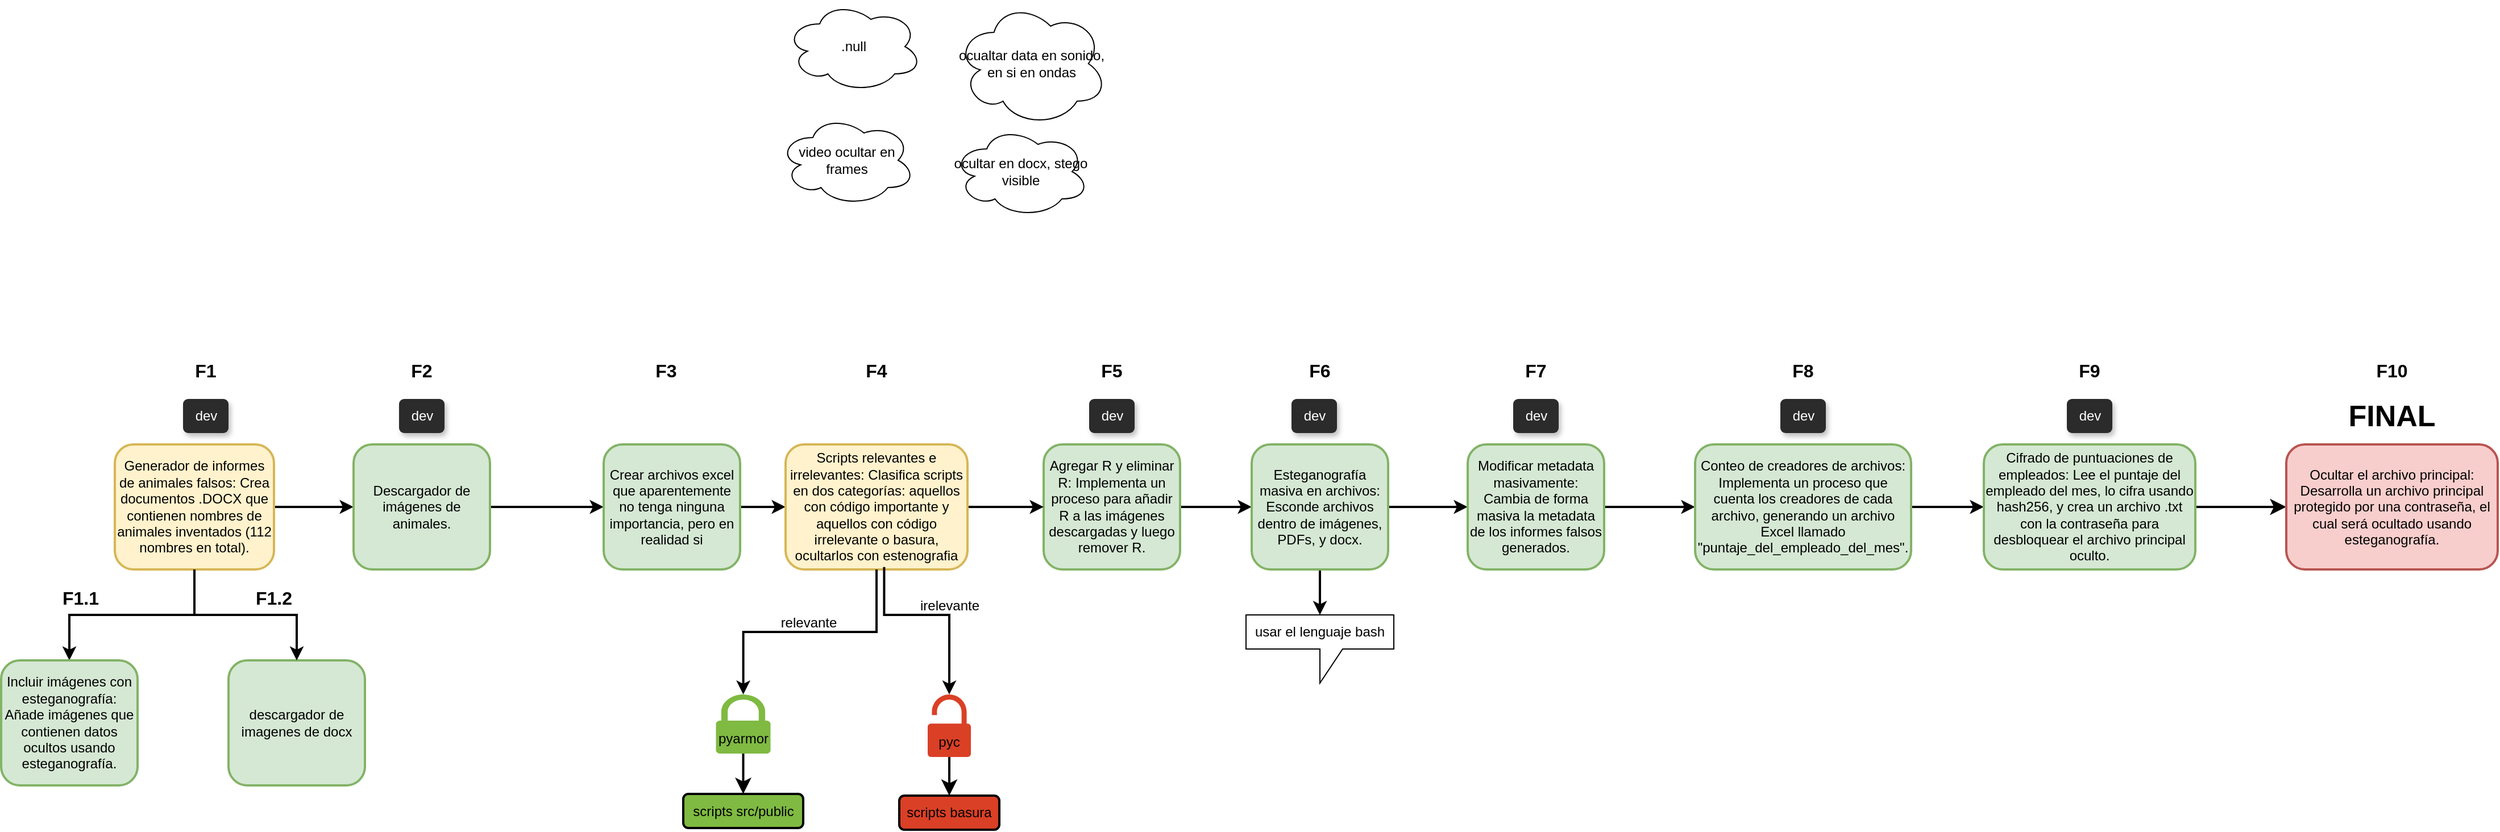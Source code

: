 <mxfile version="24.7.17" pages="2">
  <diagram name="general" id="w2itdub6rjrfL-Xlb_Og">
    <mxGraphModel dx="2185" dy="749" grid="1" gridSize="10" guides="1" tooltips="1" connect="1" arrows="1" fold="1" page="1" pageScale="1" pageWidth="827" pageHeight="1169" math="0" shadow="0">
      <root>
        <mxCell id="0" />
        <mxCell id="1" parent="0" />
        <mxCell id="sAjE2i76lBSJ9onT7VWk-1" style="edgeStyle=orthogonalEdgeStyle;rounded=0;orthogonalLoop=1;jettySize=auto;html=1;exitX=1;exitY=0.5;exitDx=0;exitDy=0;strokeWidth=2;" parent="1" source="sAjE2i76lBSJ9onT7VWk-3" target="sAjE2i76lBSJ9onT7VWk-6" edge="1">
          <mxGeometry relative="1" as="geometry" />
        </mxCell>
        <mxCell id="sAjE2i76lBSJ9onT7VWk-2" style="edgeStyle=orthogonalEdgeStyle;rounded=0;orthogonalLoop=1;jettySize=auto;html=1;strokeWidth=2;" parent="1" source="sAjE2i76lBSJ9onT7VWk-3" target="qY9SZ5zuNzgqv5nRQUh7-2" edge="1">
          <mxGeometry relative="1" as="geometry">
            <mxPoint x="-30.0" y="640" as="targetPoint" />
          </mxGeometry>
        </mxCell>
        <mxCell id="sAjE2i76lBSJ9onT7VWk-3" value="Generador de informes de animales falsos: Crea documentos .DOCX que contienen nombres de animales inventados (112 nombres en total)." style="rounded=1;whiteSpace=wrap;html=1;strokeWidth=2;fillColor=#fff2cc;strokeColor=#d6b656;" parent="1" vertex="1">
          <mxGeometry x="10" y="460" width="140" height="110" as="geometry" />
        </mxCell>
        <mxCell id="sAjE2i76lBSJ9onT7VWk-4" style="edgeStyle=orthogonalEdgeStyle;rounded=0;orthogonalLoop=1;jettySize=auto;html=1;strokeWidth=2;" parent="1" source="sAjE2i76lBSJ9onT7VWk-6" target="sAjE2i76lBSJ9onT7VWk-10" edge="1">
          <mxGeometry relative="1" as="geometry">
            <mxPoint x="440" y="515.0" as="targetPoint" />
          </mxGeometry>
        </mxCell>
        <mxCell id="sAjE2i76lBSJ9onT7VWk-6" value="Descargador de imágenes de animales." style="rounded=1;whiteSpace=wrap;html=1;strokeWidth=2;fillColor=#d5e8d4;strokeColor=#82b366;" parent="1" vertex="1">
          <mxGeometry x="220" y="460" width="120" height="110" as="geometry" />
        </mxCell>
        <mxCell id="sAjE2i76lBSJ9onT7VWk-7" style="edgeStyle=orthogonalEdgeStyle;rounded=0;orthogonalLoop=1;jettySize=auto;html=1;entryX=0;entryY=0.5;entryDx=0;entryDy=0;strokeWidth=2;" parent="1" source="sAjE2i76lBSJ9onT7VWk-8" target="sAjE2i76lBSJ9onT7VWk-16" edge="1">
          <mxGeometry relative="1" as="geometry" />
        </mxCell>
        <mxCell id="sAjE2i76lBSJ9onT7VWk-8" value="Agregar R y eliminar R: Implementa un proceso para añadir R a las imágenes descargadas y luego remover R." style="rounded=1;whiteSpace=wrap;html=1;strokeWidth=2;fillColor=#d5e8d4;strokeColor=#82b366;" parent="1" vertex="1">
          <mxGeometry x="827" y="460" width="120" height="110" as="geometry" />
        </mxCell>
        <mxCell id="sAjE2i76lBSJ9onT7VWk-9" style="edgeStyle=orthogonalEdgeStyle;rounded=0;orthogonalLoop=1;jettySize=auto;html=1;strokeWidth=2;" parent="1" source="sAjE2i76lBSJ9onT7VWk-10" target="sAjE2i76lBSJ9onT7VWk-13" edge="1">
          <mxGeometry relative="1" as="geometry" />
        </mxCell>
        <mxCell id="sAjE2i76lBSJ9onT7VWk-10" value="Crear archivos excel que aparentemente no tenga ninguna importancia, pero en realidad si" style="rounded=1;whiteSpace=wrap;html=1;strokeWidth=2;fillColor=#d5e8d4;strokeColor=#82b366;" parent="1" vertex="1">
          <mxGeometry x="440" y="460" width="120" height="110" as="geometry" />
        </mxCell>
        <mxCell id="sAjE2i76lBSJ9onT7VWk-11" style="edgeStyle=orthogonalEdgeStyle;rounded=0;orthogonalLoop=1;jettySize=auto;html=1;strokeWidth=2;" parent="1" source="sAjE2i76lBSJ9onT7VWk-13" target="sAjE2i76lBSJ9onT7VWk-8" edge="1">
          <mxGeometry relative="1" as="geometry" />
        </mxCell>
        <mxCell id="sAjE2i76lBSJ9onT7VWk-13" value="Scripts relevantes e irrelevantes: Clasifica scripts en dos categorías: aquellos con código importante y aquellos con código irrelevante o basura, ocultarlos con estenografia" style="rounded=1;whiteSpace=wrap;html=1;strokeWidth=2;fillColor=#fff2cc;strokeColor=#d6b656;" parent="1" vertex="1">
          <mxGeometry x="600" y="460" width="160" height="110" as="geometry" />
        </mxCell>
        <mxCell id="sAjE2i76lBSJ9onT7VWk-14" style="edgeStyle=orthogonalEdgeStyle;rounded=0;orthogonalLoop=1;jettySize=auto;html=1;entryX=0;entryY=0.5;entryDx=0;entryDy=0;strokeWidth=2;" parent="1" source="sAjE2i76lBSJ9onT7VWk-16" target="sAjE2i76lBSJ9onT7VWk-18" edge="1">
          <mxGeometry relative="1" as="geometry" />
        </mxCell>
        <mxCell id="sAjE2i76lBSJ9onT7VWk-15" style="edgeStyle=orthogonalEdgeStyle;rounded=0;orthogonalLoop=1;jettySize=auto;html=1;strokeWidth=2;entryX=0.5;entryY=0;entryDx=0;entryDy=0;entryPerimeter=0;" parent="1" source="sAjE2i76lBSJ9onT7VWk-16" target="qY9SZ5zuNzgqv5nRQUh7-6" edge="1">
          <mxGeometry relative="1" as="geometry">
            <mxPoint x="1070" y="615" as="targetPoint" />
          </mxGeometry>
        </mxCell>
        <mxCell id="sAjE2i76lBSJ9onT7VWk-16" value="Esteganografía masiva en archivos: Esconde archivos dentro de imágenes, PDFs, y docx." style="rounded=1;whiteSpace=wrap;html=1;strokeWidth=2;fillColor=#d5e8d4;strokeColor=#82b366;" parent="1" vertex="1">
          <mxGeometry x="1010" y="460" width="120" height="110" as="geometry" />
        </mxCell>
        <mxCell id="sAjE2i76lBSJ9onT7VWk-17" style="edgeStyle=orthogonalEdgeStyle;rounded=0;orthogonalLoop=1;jettySize=auto;html=1;exitX=1;exitY=0.5;exitDx=0;exitDy=0;entryX=0;entryY=0.5;entryDx=0;entryDy=0;strokeWidth=2;" parent="1" source="sAjE2i76lBSJ9onT7VWk-18" target="sAjE2i76lBSJ9onT7VWk-26" edge="1">
          <mxGeometry relative="1" as="geometry" />
        </mxCell>
        <mxCell id="sAjE2i76lBSJ9onT7VWk-18" value="Modificar metadata masivamente: Cambia de forma masiva la metadata de los informes falsos generados." style="rounded=1;whiteSpace=wrap;html=1;strokeWidth=2;fillColor=#d5e8d4;strokeColor=#82b366;" parent="1" vertex="1">
          <mxGeometry x="1200" y="460" width="120" height="110" as="geometry" />
        </mxCell>
        <mxCell id="sAjE2i76lBSJ9onT7VWk-25" style="edgeStyle=orthogonalEdgeStyle;rounded=0;orthogonalLoop=1;jettySize=auto;html=1;exitX=1;exitY=0.5;exitDx=0;exitDy=0;entryX=0;entryY=0.5;entryDx=0;entryDy=0;strokeWidth=2;" parent="1" source="sAjE2i76lBSJ9onT7VWk-26" target="sAjE2i76lBSJ9onT7VWk-28" edge="1">
          <mxGeometry relative="1" as="geometry" />
        </mxCell>
        <mxCell id="sAjE2i76lBSJ9onT7VWk-26" value="Conteo de creadores de archivos: Implementa un proceso que cuenta los creadores de cada archivo, generando un archivo Excel llamado &quot;puntaje_del_empleado_del_mes&quot;." style="rounded=1;whiteSpace=wrap;html=1;strokeWidth=2;fillColor=#d5e8d4;strokeColor=#82b366;" parent="1" vertex="1">
          <mxGeometry x="1400" y="460" width="190" height="110" as="geometry" />
        </mxCell>
        <mxCell id="sAjE2i76lBSJ9onT7VWk-27" style="edgeStyle=none;curved=1;rounded=0;orthogonalLoop=1;jettySize=auto;html=1;entryX=0;entryY=0.5;entryDx=0;entryDy=0;fontSize=12;startSize=8;endSize=8;strokeWidth=2;" parent="1" source="sAjE2i76lBSJ9onT7VWk-28" target="sAjE2i76lBSJ9onT7VWk-34" edge="1">
          <mxGeometry relative="1" as="geometry" />
        </mxCell>
        <mxCell id="sAjE2i76lBSJ9onT7VWk-28" value="Cifrado de puntuaciones de empleados: Lee el puntaje del empleado del mes, lo cifra usando hash256, y crea un archivo .txt con la contraseña para desbloquear el archivo principal oculto." style="rounded=1;whiteSpace=wrap;html=1;strokeWidth=2;fillColor=#d5e8d4;strokeColor=#82b366;" parent="1" vertex="1">
          <mxGeometry x="1654" y="460" width="186" height="110" as="geometry" />
        </mxCell>
        <mxCell id="sAjE2i76lBSJ9onT7VWk-29" value="dev" style="text;html=1;align=center;verticalAlign=middle;resizable=0;points=[];autosize=1;strokeColor=none;fillColor=#2B2B2B;fillStyle=auto;fontColor=#FFFFFF;rounded=1;glass=0;shadow=1;" parent="1" vertex="1">
          <mxGeometry x="1475" y="420" width="40" height="30" as="geometry" />
        </mxCell>
        <mxCell id="sAjE2i76lBSJ9onT7VWk-30" value="dev" style="text;html=1;align=center;verticalAlign=middle;resizable=0;points=[];autosize=1;strokeColor=none;fillColor=#2B2B2B;fillStyle=auto;fontColor=#FFFFFF;rounded=1;glass=0;shadow=1;" parent="1" vertex="1">
          <mxGeometry x="1727" y="420" width="40" height="30" as="geometry" />
        </mxCell>
        <mxCell id="sAjE2i76lBSJ9onT7VWk-31" value="dev" style="text;html=1;align=center;verticalAlign=middle;resizable=0;points=[];autosize=1;strokeColor=none;fillColor=#2B2B2B;fillStyle=auto;fontColor=#FFFFFF;rounded=1;glass=0;shadow=1;" parent="1" vertex="1">
          <mxGeometry x="867" y="420" width="40" height="30" as="geometry" />
        </mxCell>
        <mxCell id="sAjE2i76lBSJ9onT7VWk-32" value="dev" style="text;html=1;align=center;verticalAlign=middle;resizable=0;points=[];autosize=1;strokeColor=none;fillColor=#2B2B2B;fillStyle=auto;fontColor=#FFFFFF;rounded=1;glass=0;shadow=1;" parent="1" vertex="1">
          <mxGeometry x="1240" y="420" width="40" height="30" as="geometry" />
        </mxCell>
        <mxCell id="sAjE2i76lBSJ9onT7VWk-33" value="dev" style="text;html=1;align=center;verticalAlign=middle;resizable=0;points=[];autosize=1;strokeColor=none;fillColor=#2B2B2B;fillStyle=auto;fontColor=#FFFFFF;rounded=1;glass=0;shadow=1;" parent="1" vertex="1">
          <mxGeometry x="70" y="420" width="40" height="30" as="geometry" />
        </mxCell>
        <mxCell id="sAjE2i76lBSJ9onT7VWk-34" value="Ocultar el archivo principal: Desarrolla un archivo principal protegido por una contraseña, el cual será ocultado usando esteganografía." style="rounded=1;whiteSpace=wrap;html=1;strokeWidth=2;fillColor=#f8cecc;strokeColor=#b85450;" parent="1" vertex="1">
          <mxGeometry x="1920" y="460" width="186" height="110" as="geometry" />
        </mxCell>
        <mxCell id="sAjE2i76lBSJ9onT7VWk-35" value="&lt;b&gt;&lt;font style=&quot;font-size: 26px;&quot;&gt;FINAL&lt;/font&gt;&lt;/b&gt;" style="text;html=1;align=center;verticalAlign=middle;whiteSpace=wrap;rounded=0;fontSize=16;" parent="1" vertex="1">
          <mxGeometry x="1983" y="420" width="60" height="30" as="geometry" />
        </mxCell>
        <mxCell id="Uy8QLVEI_DZyxGzUfOTN-1" value="&lt;b&gt;F1&lt;/b&gt;" style="text;html=1;align=center;verticalAlign=middle;whiteSpace=wrap;rounded=0;fontSize=16;" parent="1" vertex="1">
          <mxGeometry x="60" y="380" width="60" height="30" as="geometry" />
        </mxCell>
        <mxCell id="Uy8QLVEI_DZyxGzUfOTN-2" value="&lt;b&gt;F2&lt;/b&gt;" style="text;html=1;align=center;verticalAlign=middle;whiteSpace=wrap;rounded=0;fontSize=16;" parent="1" vertex="1">
          <mxGeometry x="250" y="380" width="60" height="30" as="geometry" />
        </mxCell>
        <mxCell id="Uy8QLVEI_DZyxGzUfOTN-3" value="&lt;b&gt;F3&lt;/b&gt;" style="text;html=1;align=center;verticalAlign=middle;whiteSpace=wrap;rounded=0;fontSize=16;" parent="1" vertex="1">
          <mxGeometry x="465" y="380" width="60" height="30" as="geometry" />
        </mxCell>
        <mxCell id="Uy8QLVEI_DZyxGzUfOTN-4" value="&lt;b&gt;F4&lt;/b&gt;" style="text;html=1;align=center;verticalAlign=middle;whiteSpace=wrap;rounded=0;fontSize=16;" parent="1" vertex="1">
          <mxGeometry x="650" y="380" width="60" height="30" as="geometry" />
        </mxCell>
        <mxCell id="Uy8QLVEI_DZyxGzUfOTN-5" value="&lt;b&gt;F5&lt;/b&gt;" style="text;html=1;align=center;verticalAlign=middle;whiteSpace=wrap;rounded=0;fontSize=16;" parent="1" vertex="1">
          <mxGeometry x="857" y="380" width="60" height="30" as="geometry" />
        </mxCell>
        <mxCell id="Uy8QLVEI_DZyxGzUfOTN-6" value="&lt;b&gt;F6&lt;/b&gt;" style="text;html=1;align=center;verticalAlign=middle;whiteSpace=wrap;rounded=0;fontSize=16;" parent="1" vertex="1">
          <mxGeometry x="1040" y="380" width="60" height="30" as="geometry" />
        </mxCell>
        <mxCell id="Uy8QLVEI_DZyxGzUfOTN-7" value="&lt;b&gt;F7&lt;/b&gt;" style="text;html=1;align=center;verticalAlign=middle;whiteSpace=wrap;rounded=0;fontSize=16;" parent="1" vertex="1">
          <mxGeometry x="1230" y="380" width="60" height="30" as="geometry" />
        </mxCell>
        <mxCell id="Uy8QLVEI_DZyxGzUfOTN-8" value="&lt;b&gt;F8&lt;/b&gt;" style="text;html=1;align=center;verticalAlign=middle;whiteSpace=wrap;rounded=0;fontSize=16;" parent="1" vertex="1">
          <mxGeometry x="1465" y="380" width="60" height="30" as="geometry" />
        </mxCell>
        <mxCell id="Uy8QLVEI_DZyxGzUfOTN-9" value="&lt;b&gt;F9&lt;/b&gt;" style="text;html=1;align=center;verticalAlign=middle;whiteSpace=wrap;rounded=0;fontSize=16;" parent="1" vertex="1">
          <mxGeometry x="1717" y="380" width="60" height="30" as="geometry" />
        </mxCell>
        <mxCell id="Uy8QLVEI_DZyxGzUfOTN-10" value="&lt;b&gt;F10&lt;/b&gt;" style="text;html=1;align=center;verticalAlign=middle;whiteSpace=wrap;rounded=0;fontSize=16;" parent="1" vertex="1">
          <mxGeometry x="1983" y="380" width="60" height="30" as="geometry" />
        </mxCell>
        <mxCell id="6rqUzMrDMWeVCsxA5xaX-8" value="" style="sketch=0;pointerEvents=1;shadow=0;dashed=0;html=1;strokeColor=none;labelPosition=center;verticalLabelPosition=bottom;verticalAlign=top;outlineConnect=0;align=center;shape=mxgraph.office.security.lock_unprotected;fillColor=#DA4026;" parent="1" vertex="1">
          <mxGeometry x="725" y="680" width="38" height="55" as="geometry" />
        </mxCell>
        <mxCell id="6rqUzMrDMWeVCsxA5xaX-19" style="edgeStyle=none;curved=1;rounded=0;orthogonalLoop=1;jettySize=auto;html=1;exitX=0.5;exitY=1;exitDx=0;exitDy=0;entryX=0.5;entryY=0;entryDx=0;entryDy=0;fontSize=12;startSize=8;endSize=8;strokeWidth=2;" parent="1" source="6rqUzMrDMWeVCsxA5xaX-9" target="6rqUzMrDMWeVCsxA5xaX-18" edge="1">
          <mxGeometry relative="1" as="geometry" />
        </mxCell>
        <mxCell id="6rqUzMrDMWeVCsxA5xaX-9" value="&lt;font style=&quot;font-size: 12px;&quot;&gt;pyc&lt;/font&gt;" style="text;html=1;align=center;verticalAlign=middle;whiteSpace=wrap;rounded=0;fontSize=16;" parent="1" vertex="1">
          <mxGeometry x="714" y="705" width="60" height="30" as="geometry" />
        </mxCell>
        <mxCell id="6rqUzMrDMWeVCsxA5xaX-17" style="edgeStyle=none;curved=1;rounded=0;orthogonalLoop=1;jettySize=auto;html=1;fontSize=12;startSize=8;endSize=8;strokeWidth=2;" parent="1" source="6rqUzMrDMWeVCsxA5xaX-10" target="6rqUzMrDMWeVCsxA5xaX-16" edge="1">
          <mxGeometry relative="1" as="geometry" />
        </mxCell>
        <mxCell id="6rqUzMrDMWeVCsxA5xaX-10" value="" style="sketch=0;pointerEvents=1;shadow=0;dashed=0;html=1;strokeColor=none;labelPosition=center;verticalLabelPosition=bottom;verticalAlign=top;outlineConnect=0;align=center;shape=mxgraph.office.security.lock_protected;fillColor=#7FBA42;" parent="1" vertex="1">
          <mxGeometry x="538.75" y="680" width="48" height="52" as="geometry" />
        </mxCell>
        <mxCell id="6rqUzMrDMWeVCsxA5xaX-11" value="&lt;font style=&quot;font-size: 12px;&quot;&gt;pyarmor&lt;/font&gt;" style="text;html=1;align=center;verticalAlign=middle;whiteSpace=wrap;rounded=0;fontSize=16;" parent="1" vertex="1">
          <mxGeometry x="532.75" y="702" width="60" height="30" as="geometry" />
        </mxCell>
        <mxCell id="6rqUzMrDMWeVCsxA5xaX-12" style="edgeStyle=orthogonalEdgeStyle;rounded=0;orthogonalLoop=1;jettySize=auto;html=1;strokeWidth=2;exitX=0.5;exitY=1;exitDx=0;exitDy=0;" parent="1" source="sAjE2i76lBSJ9onT7VWk-13" target="6rqUzMrDMWeVCsxA5xaX-10" edge="1">
          <mxGeometry relative="1" as="geometry">
            <mxPoint x="710" y="580" as="sourcePoint" />
            <mxPoint x="620" y="700" as="targetPoint" />
          </mxGeometry>
        </mxCell>
        <mxCell id="6rqUzMrDMWeVCsxA5xaX-13" style="edgeStyle=orthogonalEdgeStyle;rounded=0;orthogonalLoop=1;jettySize=auto;html=1;strokeWidth=2;exitX=0.542;exitY=0.981;exitDx=0;exitDy=0;exitPerimeter=0;" parent="1" source="sAjE2i76lBSJ9onT7VWk-13" target="6rqUzMrDMWeVCsxA5xaX-8" edge="1">
          <mxGeometry relative="1" as="geometry">
            <mxPoint x="710" y="580" as="sourcePoint" />
            <mxPoint x="620" y="700" as="targetPoint" />
            <Array as="points">
              <mxPoint x="705" y="610" />
              <mxPoint x="880" y="610" />
            </Array>
          </mxGeometry>
        </mxCell>
        <mxCell id="6rqUzMrDMWeVCsxA5xaX-14" value="&lt;font style=&quot;font-size: 12px;&quot;&gt;irelevante&lt;/font&gt;" style="text;html=1;align=center;verticalAlign=middle;resizable=0;points=[];autosize=1;strokeColor=none;fillColor=none;fontSize=16;" parent="1" vertex="1">
          <mxGeometry x="704" y="585" width="80" height="30" as="geometry" />
        </mxCell>
        <mxCell id="6rqUzMrDMWeVCsxA5xaX-15" value="&lt;font style=&quot;font-size: 12px;&quot;&gt;relevante&lt;/font&gt;" style="text;html=1;align=center;verticalAlign=middle;resizable=0;points=[];autosize=1;strokeColor=none;fillColor=none;fontSize=16;rotation=0;" parent="1" vertex="1">
          <mxGeometry x="585" y="600" width="70" height="30" as="geometry" />
        </mxCell>
        <mxCell id="6rqUzMrDMWeVCsxA5xaX-16" value="scripts src/public" style="rounded=1;whiteSpace=wrap;html=1;fillColor=#7FBA42;strokeWidth=2;" parent="1" vertex="1">
          <mxGeometry x="510" y="767.5" width="105.5" height="30" as="geometry" />
        </mxCell>
        <mxCell id="6rqUzMrDMWeVCsxA5xaX-18" value="scripts basura" style="rounded=1;whiteSpace=wrap;html=1;fillColor=#DA4026;strokeWidth=2;" parent="1" vertex="1">
          <mxGeometry x="700" y="769" width="88" height="30" as="geometry" />
        </mxCell>
        <mxCell id="eooJ3AI4A6NqeZ-mqspV-1" value="dev" style="text;html=1;align=center;verticalAlign=middle;resizable=0;points=[];autosize=1;strokeColor=none;fillColor=#2B2B2B;fillStyle=auto;fontColor=#FFFFFF;rounded=1;glass=0;shadow=1;" parent="1" vertex="1">
          <mxGeometry x="260" y="420" width="40" height="30" as="geometry" />
        </mxCell>
        <mxCell id="iHbCCgad4bf8usi3pUZs-1" value="descargador de imagenes de docx" style="rounded=1;whiteSpace=wrap;html=1;strokeWidth=2;fillColor=#d5e8d4;strokeColor=#82b366;" parent="1" vertex="1">
          <mxGeometry x="110" y="650" width="120" height="110" as="geometry" />
        </mxCell>
        <mxCell id="iHbCCgad4bf8usi3pUZs-5" style="edgeStyle=orthogonalEdgeStyle;rounded=0;orthogonalLoop=1;jettySize=auto;html=1;strokeWidth=2;entryX=0.5;entryY=0;entryDx=0;entryDy=0;" parent="1" source="sAjE2i76lBSJ9onT7VWk-3" target="iHbCCgad4bf8usi3pUZs-1" edge="1">
          <mxGeometry relative="1" as="geometry">
            <mxPoint x="-20" y="650" as="targetPoint" />
            <mxPoint x="100" y="580" as="sourcePoint" />
          </mxGeometry>
        </mxCell>
        <mxCell id="qY9SZ5zuNzgqv5nRQUh7-1" value="dev" style="text;html=1;align=center;verticalAlign=middle;resizable=0;points=[];autosize=1;strokeColor=none;fillColor=#2B2B2B;fillStyle=auto;fontColor=#FFFFFF;rounded=1;glass=0;shadow=1;" vertex="1" parent="1">
          <mxGeometry x="1045" y="420" width="40" height="30" as="geometry" />
        </mxCell>
        <mxCell id="qY9SZ5zuNzgqv5nRQUh7-2" value="Incluir imágenes con esteganografía: Añade imágenes que contienen datos ocultos usando esteganografía." style="rounded=1;whiteSpace=wrap;html=1;strokeWidth=2;fillColor=#d5e8d4;strokeColor=#82b366;" vertex="1" parent="1">
          <mxGeometry x="-90" y="650" width="120" height="110" as="geometry" />
        </mxCell>
        <mxCell id="qY9SZ5zuNzgqv5nRQUh7-3" value="&lt;b&gt;F1.1&lt;/b&gt;" style="text;html=1;align=center;verticalAlign=middle;whiteSpace=wrap;rounded=0;fontSize=16;" vertex="1" parent="1">
          <mxGeometry x="-50" y="580" width="60" height="30" as="geometry" />
        </mxCell>
        <mxCell id="qY9SZ5zuNzgqv5nRQUh7-4" value="&lt;b&gt;F1.2&lt;/b&gt;" style="text;html=1;align=center;verticalAlign=middle;whiteSpace=wrap;rounded=0;fontSize=16;" vertex="1" parent="1">
          <mxGeometry x="120" y="580" width="60" height="30" as="geometry" />
        </mxCell>
        <mxCell id="qY9SZ5zuNzgqv5nRQUh7-6" value="usar el lenguaje bash" style="shape=callout;whiteSpace=wrap;html=1;perimeter=calloutPerimeter;" vertex="1" parent="1">
          <mxGeometry x="1005" y="610" width="130" height="60" as="geometry" />
        </mxCell>
        <mxCell id="qY9SZ5zuNzgqv5nRQUh7-7" value=".null" style="ellipse;shape=cloud;whiteSpace=wrap;html=1;" vertex="1" parent="1">
          <mxGeometry x="600" y="70" width="120" height="80" as="geometry" />
        </mxCell>
        <mxCell id="qY9SZ5zuNzgqv5nRQUh7-8" value="ocualtar data en sonido, en si en ondas" style="ellipse;shape=cloud;whiteSpace=wrap;html=1;" vertex="1" parent="1">
          <mxGeometry x="750" y="70" width="133" height="110" as="geometry" />
        </mxCell>
        <mxCell id="qY9SZ5zuNzgqv5nRQUh7-9" value="video ocultar en frames" style="ellipse;shape=cloud;whiteSpace=wrap;html=1;" vertex="1" parent="1">
          <mxGeometry x="594" y="170" width="120" height="80" as="geometry" />
        </mxCell>
        <mxCell id="qY9SZ5zuNzgqv5nRQUh7-10" value="ocultar en docx, stego visible" style="ellipse;shape=cloud;whiteSpace=wrap;html=1;" vertex="1" parent="1">
          <mxGeometry x="747" y="180" width="120" height="80" as="geometry" />
        </mxCell>
      </root>
    </mxGraphModel>
  </diagram>
  <diagram id="JOAdNXWe585K0fbKFMzL" name="pendriver">
    <mxGraphModel dx="1050" dy="653" grid="1" gridSize="10" guides="1" tooltips="1" connect="1" arrows="1" fold="1" page="1" pageScale="1" pageWidth="850" pageHeight="1100" math="0" shadow="0">
      <root>
        <mxCell id="0" />
        <mxCell id="1" parent="0" />
        <mxCell id="T7jdQi07zgvWwU1ulXMZ-1" value="" style="rounded=1;whiteSpace=wrap;html=1;fillColor=#dae8fc;strokeColor=#6c8ebf;" parent="1" vertex="1">
          <mxGeometry x="74" y="120" width="686" height="770" as="geometry" />
        </mxCell>
        <mxCell id="T7jdQi07zgvWwU1ulXMZ-2" value="" style="rounded=1;whiteSpace=wrap;html=1;" parent="1" vertex="1">
          <mxGeometry x="100" y="220" width="630" height="300" as="geometry" />
        </mxCell>
        <mxCell id="T7jdQi07zgvWwU1ulXMZ-3" value="" style="rounded=1;whiteSpace=wrap;html=1;fillColor=#f8cecc;strokeColor=#b85450;" parent="1" vertex="1">
          <mxGeometry x="99" y="540" width="630" height="300" as="geometry" />
        </mxCell>
        <mxCell id="T7jdQi07zgvWwU1ulXMZ-4" value="" style="image;aspect=fixed;html=1;points=[];align=center;fontSize=12;image=img/lib/azure2/general/Files.svg;" parent="1" vertex="1">
          <mxGeometry x="130" y="655" width="64" height="70" as="geometry" />
        </mxCell>
        <mxCell id="T7jdQi07zgvWwU1ulXMZ-5" value="" style="image;aspect=fixed;html=1;points=[];align=center;fontSize=12;image=img/lib/azure2/general/Files.svg;" parent="1" vertex="1">
          <mxGeometry x="240" y="655" width="64" height="70" as="geometry" />
        </mxCell>
        <mxCell id="T7jdQi07zgvWwU1ulXMZ-6" value="" style="image;aspect=fixed;html=1;points=[];align=center;fontSize=12;image=img/lib/azure2/general/Files.svg;" parent="1" vertex="1">
          <mxGeometry x="349.5" y="655" width="64" height="70" as="geometry" />
        </mxCell>
        <mxCell id="T7jdQi07zgvWwU1ulXMZ-7" value="" style="image;aspect=fixed;html=1;points=[];align=center;fontSize=12;image=img/lib/azure2/general/Files.svg;" parent="1" vertex="1">
          <mxGeometry x="450" y="655" width="64" height="70" as="geometry" />
        </mxCell>
        <mxCell id="T7jdQi07zgvWwU1ulXMZ-8" value="" style="image;aspect=fixed;html=1;points=[];align=center;fontSize=12;image=img/lib/azure2/general/Files.svg;" parent="1" vertex="1">
          <mxGeometry x="550" y="655" width="64" height="70" as="geometry" />
        </mxCell>
        <mxCell id="T7jdQi07zgvWwU1ulXMZ-9" value="" style="image;aspect=fixed;html=1;points=[];align=center;fontSize=12;image=img/lib/azure2/general/Files.svg;" parent="1" vertex="1">
          <mxGeometry x="650" y="655" width="64" height="70" as="geometry" />
        </mxCell>
        <mxCell id="T7jdQi07zgvWwU1ulXMZ-10" value="ARCHIVOS CON NULL, QUE CONTIENEN STEGO" style="text;html=1;align=center;verticalAlign=middle;whiteSpace=wrap;rounded=0;" parent="1" vertex="1">
          <mxGeometry x="304" y="560" width="240" height="70" as="geometry" />
        </mxCell>
        <mxCell id="T7jdQi07zgvWwU1ulXMZ-11" value="" style="sketch=0;pointerEvents=1;shadow=0;dashed=0;html=1;strokeColor=none;labelPosition=center;verticalLabelPosition=bottom;verticalAlign=top;outlineConnect=0;align=center;shape=mxgraph.office.concepts.folder;fillColor=#2072B8;" parent="1" vertex="1">
          <mxGeometry x="120" y="250" width="50" height="45" as="geometry" />
        </mxCell>
        <mxCell id="T7jdQi07zgvWwU1ulXMZ-12" value="" style="sketch=0;pointerEvents=1;shadow=0;dashed=0;html=1;strokeColor=none;labelPosition=center;verticalLabelPosition=bottom;verticalAlign=top;outlineConnect=0;align=center;shape=mxgraph.office.concepts.folder;fillColor=#2072B8;" parent="1" vertex="1">
          <mxGeometry x="120" y="310" width="50" height="45" as="geometry" />
        </mxCell>
        <mxCell id="T7jdQi07zgvWwU1ulXMZ-13" value="" style="sketch=0;pointerEvents=1;shadow=0;dashed=0;html=1;strokeColor=none;labelPosition=center;verticalLabelPosition=bottom;verticalAlign=top;outlineConnect=0;align=center;shape=mxgraph.office.concepts.folder;fillColor=#2072B8;" parent="1" vertex="1">
          <mxGeometry x="120" y="380" width="50" height="45" as="geometry" />
        </mxCell>
        <mxCell id="T7jdQi07zgvWwU1ulXMZ-14" value="" style="sketch=0;pointerEvents=1;shadow=0;dashed=0;html=1;strokeColor=none;labelPosition=center;verticalLabelPosition=bottom;verticalAlign=top;outlineConnect=0;align=center;shape=mxgraph.office.concepts.folder;fillColor=#2072B8;" parent="1" vertex="1">
          <mxGeometry x="120" y="440" width="50" height="45" as="geometry" />
        </mxCell>
        <mxCell id="T7jdQi07zgvWwU1ulXMZ-15" value="&lt;font style=&quot;font-size: 16px;&quot;&gt;&lt;b&gt;MEMORIA DE 4GB&lt;/b&gt;&lt;/font&gt;" style="text;html=1;align=center;verticalAlign=middle;whiteSpace=wrap;rounded=0;" parent="1" vertex="1">
          <mxGeometry x="341" y="140" width="166" height="30" as="geometry" />
        </mxCell>
        <mxCell id="T7jdQi07zgvWwU1ulXMZ-16" value="Imagenes" style="text;html=1;align=center;verticalAlign=middle;whiteSpace=wrap;rounded=0;" parent="1" vertex="1">
          <mxGeometry x="170" y="455" width="60" height="30" as="geometry" />
        </mxCell>
        <mxCell id="T7jdQi07zgvWwU1ulXMZ-17" value="vide&lt;span style=&quot;color: rgba(0, 0, 0, 0); font-family: monospace; font-size: 0px; text-align: start; text-wrap: nowrap;&quot;&gt;%3CmxGraphModel%3E%3Croot%3E%3CmxCell%20id%3D%220%22%2F%3E%3CmxCell%20id%3D%221%22%20parent%3D%220%22%2F%3E%3CmxCell%20id%3D%222%22%20value%3D%22Imagenes%22%20style%3D%22text%3Bhtml%3D1%3Balign%3Dcenter%3BverticalAlign%3Dmiddle%3BwhiteSpace%3Dwrap%3Brounded%3D0%3B%22%20vertex%3D%221%22%20parent%3D%221%22%3E%3CmxGeometry%20x%3D%22170%22%20y%3D%22455%22%20width%3D%2260%22%20height%3D%2230%22%20as%3D%22geometry%22%2F%3E%3C%2FmxCell%3E%3C%2Froot%3E%3C%2FmxGraphModel%3E&lt;/span&gt;os" style="text;html=1;align=center;verticalAlign=middle;whiteSpace=wrap;rounded=0;" parent="1" vertex="1">
          <mxGeometry x="170" y="395" width="60" height="30" as="geometry" />
        </mxCell>
        <mxCell id="T7jdQi07zgvWwU1ulXMZ-18" value="sonidos" style="text;html=1;align=center;verticalAlign=middle;whiteSpace=wrap;rounded=0;" parent="1" vertex="1">
          <mxGeometry x="170" y="317.5" width="60" height="30" as="geometry" />
        </mxCell>
        <mxCell id="T7jdQi07zgvWwU1ulXMZ-19" value="docx" style="text;html=1;align=center;verticalAlign=middle;whiteSpace=wrap;rounded=0;" parent="1" vertex="1">
          <mxGeometry x="170" y="265" width="60" height="30" as="geometry" />
        </mxCell>
      </root>
    </mxGraphModel>
  </diagram>
</mxfile>
